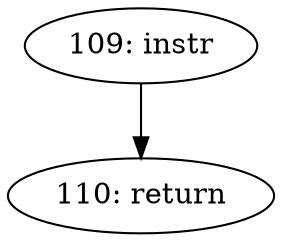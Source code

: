 digraph CFG___skb_queue_before {
109 [label="109: instr"]
	109 -> 110
110 [label="110: return"]
	
}
